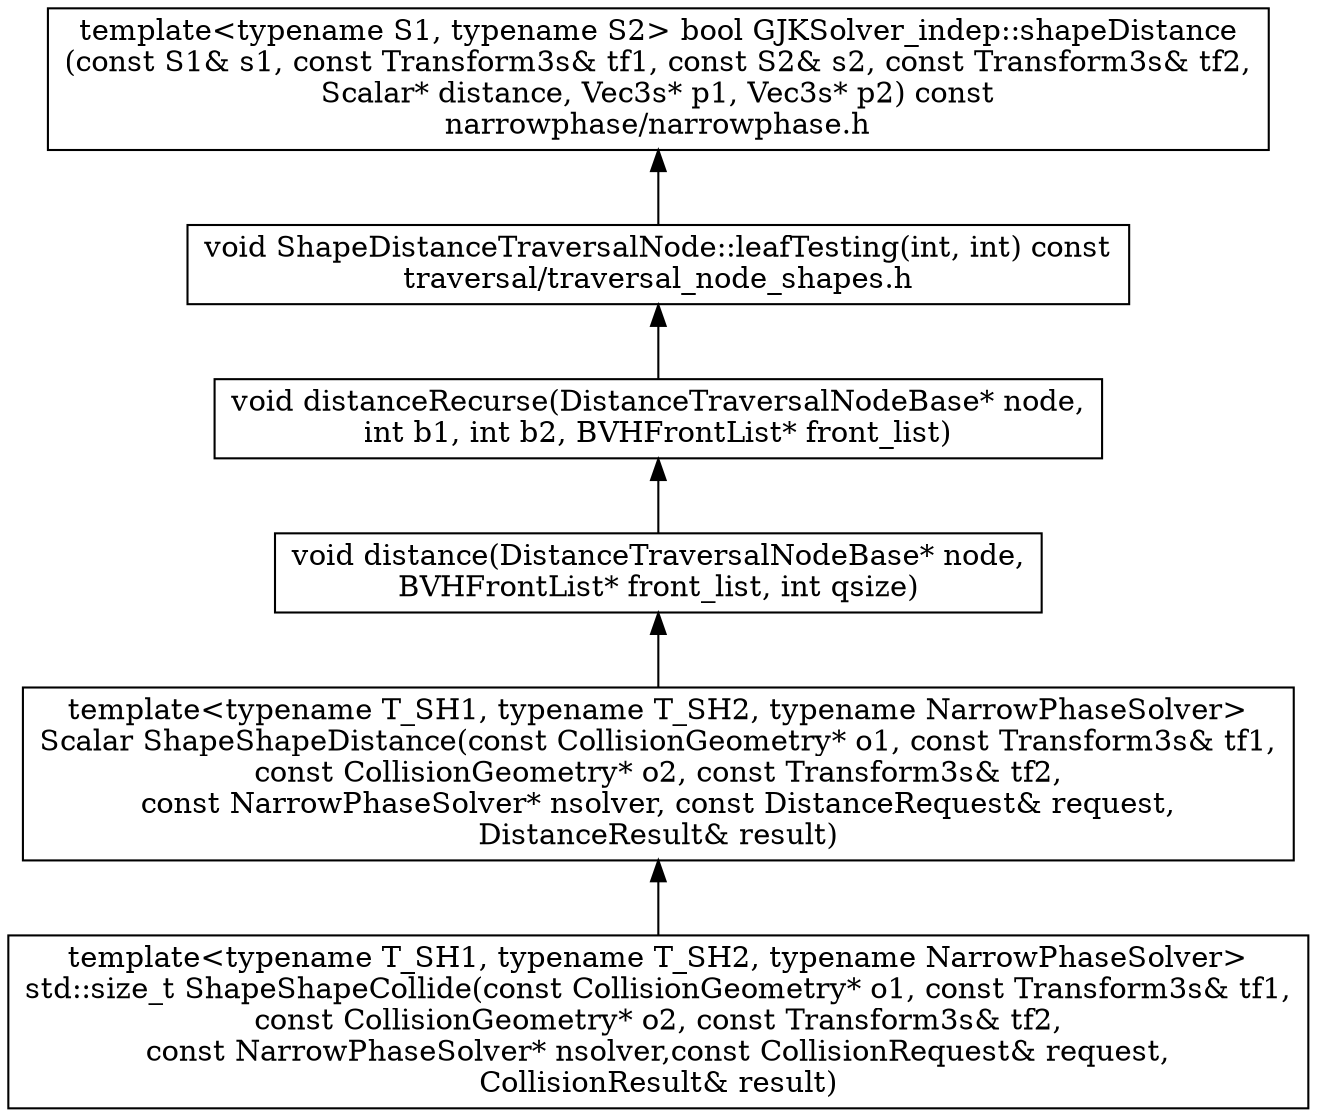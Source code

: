 digraph CD  {

	rankdir = BT
	compound=true
        size = 11.7

        "template<typename T_SH1, typename T_SH2, typename NarrowPhaseSolver>\nstd::size_t ShapeShapeCollide(const CollisionGeometry* o1, const Transform3s& tf1,\nconst CollisionGeometry* o2, const Transform3s& tf2,\nconst NarrowPhaseSolver* nsolver,const CollisionRequest& request,\nCollisionResult& result)" [shape = box]
        "template<typename T_SH1, typename T_SH2, typename NarrowPhaseSolver>\nScalar ShapeShapeDistance(const CollisionGeometry* o1, const Transform3s& tf1,\nconst CollisionGeometry* o2, const Transform3s& tf2,\nconst NarrowPhaseSolver* nsolver, const DistanceRequest& request,\nDistanceResult& result)" [shape = box]
        "void distance(DistanceTraversalNodeBase* node,\nBVHFrontList* front_list, int qsize)" [shape = box]
        "void distanceRecurse(DistanceTraversalNodeBase* node,\nint b1, int b2, BVHFrontList* front_list)" [shape = box]
        "void ShapeDistanceTraversalNode::leafTesting(int, int) const\ntraversal/traversal_node_shapes.h" [shape = box]
        "template<typename S1, typename S2> bool GJKSolver_indep::shapeDistance\n(const S1& s1, const Transform3s& tf1, const S2& s2, const Transform3s& tf2,\nScalar* distance, Vec3s* p1, Vec3s* p2) const\nnarrowphase/narrowphase.h" [shape = box]

        "template<typename T_SH1, typename T_SH2, typename NarrowPhaseSolver>\nstd::size_t ShapeShapeCollide(const CollisionGeometry* o1, const Transform3s& tf1,\nconst CollisionGeometry* o2, const Transform3s& tf2,\nconst NarrowPhaseSolver* nsolver,const CollisionRequest& request,\nCollisionResult& result)" -> "template<typename T_SH1, typename T_SH2, typename NarrowPhaseSolver>\nScalar ShapeShapeDistance(const CollisionGeometry* o1, const Transform3s& tf1,\nconst CollisionGeometry* o2, const Transform3s& tf2,\nconst NarrowPhaseSolver* nsolver, const DistanceRequest& request,\nDistanceResult& result)"
        "template<typename T_SH1, typename T_SH2, typename NarrowPhaseSolver>\nScalar ShapeShapeDistance(const CollisionGeometry* o1, const Transform3s& tf1,\nconst CollisionGeometry* o2, const Transform3s& tf2,\nconst NarrowPhaseSolver* nsolver, const DistanceRequest& request,\nDistanceResult& result)" -> "void distance(DistanceTraversalNodeBase* node,\nBVHFrontList* front_list, int qsize)"
        "void distance(DistanceTraversalNodeBase* node,\nBVHFrontList* front_list, int qsize)" -> "void distanceRecurse(DistanceTraversalNodeBase* node,\nint b1, int b2, BVHFrontList* front_list)"
        "void distanceRecurse(DistanceTraversalNodeBase* node,\nint b1, int b2, BVHFrontList* front_list)" -> "void ShapeDistanceTraversalNode::leafTesting(int, int) const\ntraversal/traversal_node_shapes.h"
        "void ShapeDistanceTraversalNode::leafTesting(int, int) const\ntraversal/traversal_node_shapes.h" -> "template<typename S1, typename S2> bool GJKSolver_indep::shapeDistance\n(const S1& s1, const Transform3s& tf1, const S2& s2, const Transform3s& tf2,\nScalar* distance, Vec3s* p1, Vec3s* p2) const\nnarrowphase/narrowphase.h"
}
